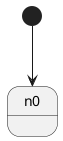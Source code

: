 @startuml
[*] --> n0

'state "nein" as n0
'state "nein" as n1
'state "nein" as n2
'state "ja" as j0
'state "ja" as j1
'
'n0: 0
'n1: 1
'n2: 3
'j0: 2
'j1: 4
'
'n0 --> n1 : a
'n0 --> n2 : b
'
'n1 --> j0 : a
'n1 --> j1 : b
'
'n2 --> n1 : a
'n2 --> n2 : b
'
'j0 --> j0 : a
'j0 --> j1 : b
'
'j1 --> n1 : a
'j1 --> n2 : b

@enduml
